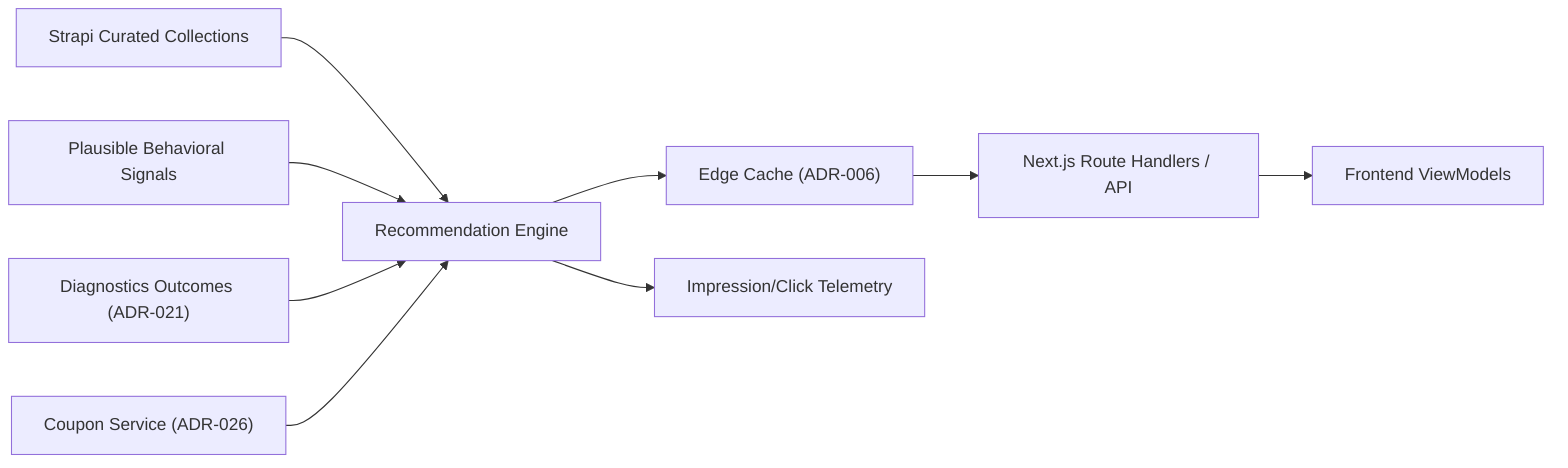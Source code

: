 flowchart LR
    StrapiCollections["Strapi Curated Collections"] --> RecommendationEngine["Recommendation Engine"]
    BehavioralSignals["Plausible Behavioral Signals"] --> RecommendationEngine
    DiagnosticsOutcomes["Diagnostics Outcomes (ADR-021)"] --> RecommendationEngine
    Coupons["Coupon Service (ADR-026)"] --> RecommendationEngine
    RecommendationEngine --> Cache["Edge Cache (ADR-006)"]
    Cache --> ApiEndpoints["Next.js Route Handlers / API"]
    ApiEndpoints --> ViewModels["Frontend ViewModels"]
    RecommendationEngine --> Telemetry["Impression/Click Telemetry"]